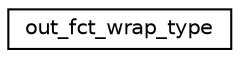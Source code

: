 digraph "Graphical Class Hierarchy"
{
  edge [fontname="Helvetica",fontsize="10",labelfontname="Helvetica",labelfontsize="10"];
  node [fontname="Helvetica",fontsize="10",shape=record];
  rankdir="LR";
  Node1 [label="out_fct_wrap_type",height=0.2,width=0.4,color="black", fillcolor="white", style="filled",URL="$d9/db5/structout__fct__wrap__type.html"];
}
